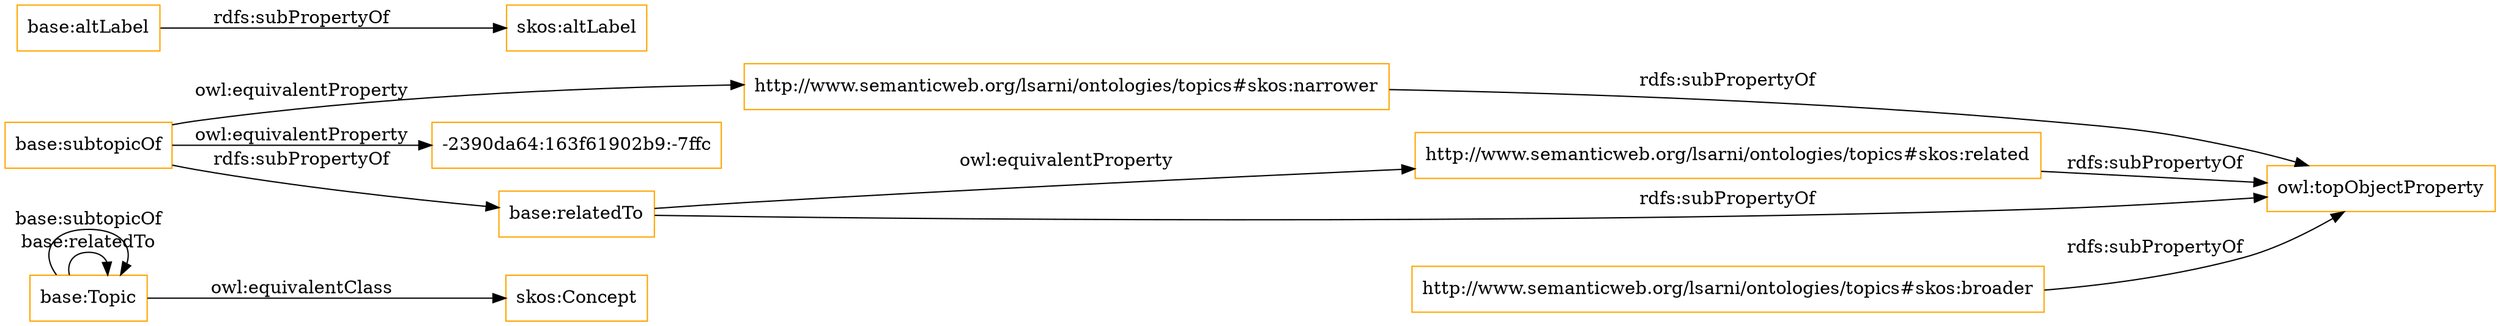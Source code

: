 digraph ar2dtool_diagram { 
rankdir=LR;
size="1501"
node [shape = rectangle, color="orange"]; "skos:Concept" "base:Topic" ; /*classes style*/
	"http://www.semanticweb.org/lsarni/ontologies/topics#skos:related" -> "owl:topObjectProperty" [ label = "rdfs:subPropertyOf" ];
	"http://www.semanticweb.org/lsarni/ontologies/topics#skos:narrower" -> "owl:topObjectProperty" [ label = "rdfs:subPropertyOf" ];
	"base:subtopicOf" -> "-2390da64:163f61902b9:-7ffc" [ label = "owl:equivalentProperty" ];
	"base:subtopicOf" -> "http://www.semanticweb.org/lsarni/ontologies/topics#skos:narrower" [ label = "owl:equivalentProperty" ];
	"base:subtopicOf" -> "base:relatedTo" [ label = "rdfs:subPropertyOf" ];
	"base:Topic" -> "skos:Concept" [ label = "owl:equivalentClass" ];
	"base:relatedTo" -> "http://www.semanticweb.org/lsarni/ontologies/topics#skos:related" [ label = "owl:equivalentProperty" ];
	"base:relatedTo" -> "owl:topObjectProperty" [ label = "rdfs:subPropertyOf" ];
	"http://www.semanticweb.org/lsarni/ontologies/topics#skos:broader" -> "owl:topObjectProperty" [ label = "rdfs:subPropertyOf" ];
	"base:altLabel" -> "skos:altLabel" [ label = "rdfs:subPropertyOf" ];
	"base:Topic" -> "base:Topic" [ label = "base:relatedTo" ];
	"base:Topic" -> "base:Topic" [ label = "base:subtopicOf" ];

}

